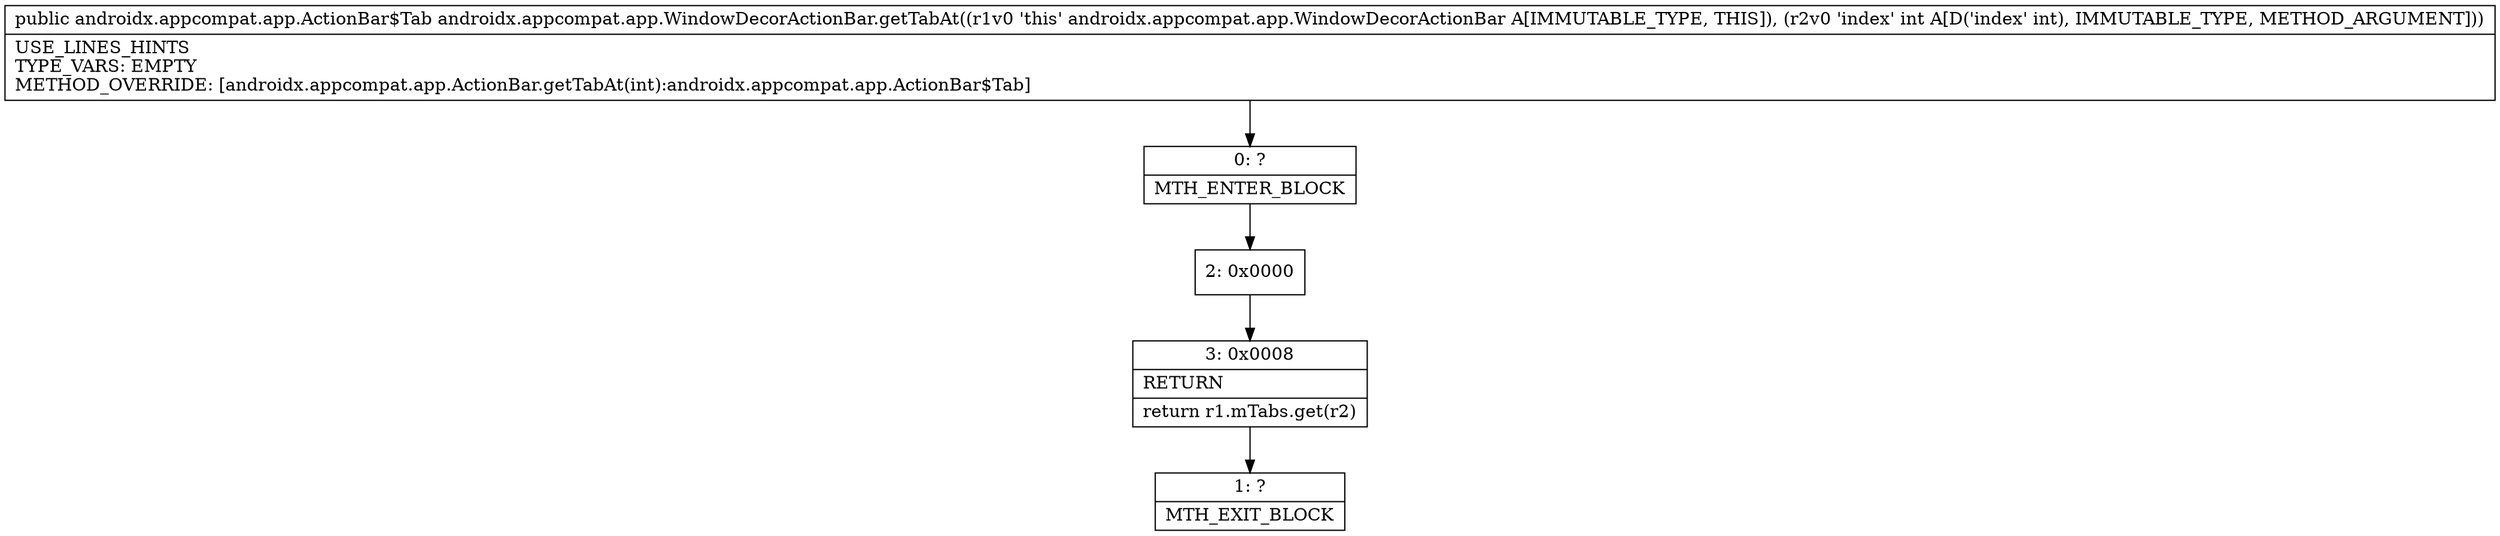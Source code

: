 digraph "CFG forandroidx.appcompat.app.WindowDecorActionBar.getTabAt(I)Landroidx\/appcompat\/app\/ActionBar$Tab;" {
Node_0 [shape=record,label="{0\:\ ?|MTH_ENTER_BLOCK\l}"];
Node_2 [shape=record,label="{2\:\ 0x0000}"];
Node_3 [shape=record,label="{3\:\ 0x0008|RETURN\l|return r1.mTabs.get(r2)\l}"];
Node_1 [shape=record,label="{1\:\ ?|MTH_EXIT_BLOCK\l}"];
MethodNode[shape=record,label="{public androidx.appcompat.app.ActionBar$Tab androidx.appcompat.app.WindowDecorActionBar.getTabAt((r1v0 'this' androidx.appcompat.app.WindowDecorActionBar A[IMMUTABLE_TYPE, THIS]), (r2v0 'index' int A[D('index' int), IMMUTABLE_TYPE, METHOD_ARGUMENT]))  | USE_LINES_HINTS\lTYPE_VARS: EMPTY\lMETHOD_OVERRIDE: [androidx.appcompat.app.ActionBar.getTabAt(int):androidx.appcompat.app.ActionBar$Tab]\l}"];
MethodNode -> Node_0;Node_0 -> Node_2;
Node_2 -> Node_3;
Node_3 -> Node_1;
}

